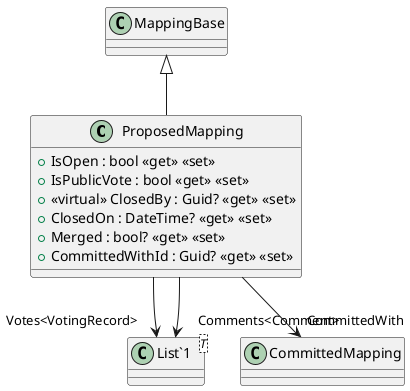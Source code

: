 @startuml
class ProposedMapping {
    + IsOpen : bool <<get>> <<set>>
    + IsPublicVote : bool <<get>> <<set>>
    + <<virtual>> ClosedBy : Guid? <<get>> <<set>>
    + ClosedOn : DateTime? <<get>> <<set>>
    + Merged : bool? <<get>> <<set>>
    + CommittedWithId : Guid? <<get>> <<set>>
}
class "List`1"<T> {
}
MappingBase <|-- ProposedMapping
ProposedMapping --> "Votes<VotingRecord>" "List`1"
ProposedMapping --> "Comments<Comment>" "List`1"
ProposedMapping --> "CommittedWith" CommittedMapping
@enduml
